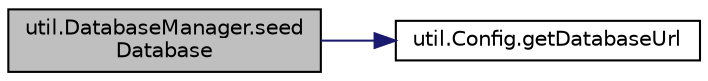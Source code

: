 digraph "util.DatabaseManager.seedDatabase"
{
  edge [fontname="Helvetica",fontsize="10",labelfontname="Helvetica",labelfontsize="10"];
  node [fontname="Helvetica",fontsize="10",shape=record];
  rankdir="LR";
  Node4 [label="util.DatabaseManager.seed\lDatabase",height=0.2,width=0.4,color="black", fillcolor="grey75", style="filled", fontcolor="black"];
  Node4 -> Node5 [color="midnightblue",fontsize="10",style="solid",fontname="Helvetica"];
  Node5 [label="util.Config.getDatabaseUrl",height=0.2,width=0.4,color="black", fillcolor="white", style="filled",URL="$classutil_1_1_config.html#a1f538708a8d3e2140d73c6a16ea0acd6"];
}
